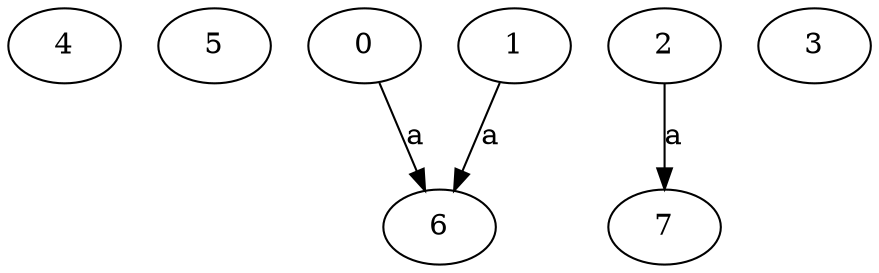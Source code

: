 strict digraph  {
4;
5;
0;
1;
6;
2;
3;
7;
0 -> 6  [label=a];
1 -> 6  [label=a];
2 -> 7  [label=a];
}
